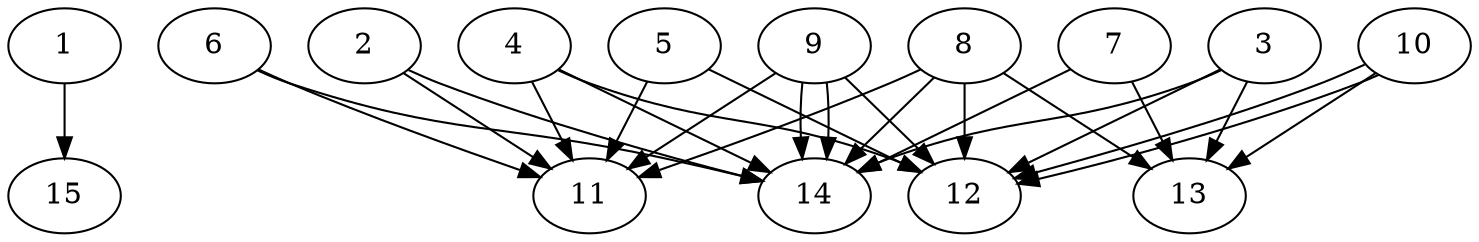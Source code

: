 // DAG automatically generated by daggen at Thu Oct  3 13:59:26 2019
// ./daggen --dot -n 15 --ccr 0.4 --fat 0.9 --regular 0.9 --density 0.9 --mindata 5242880 --maxdata 52428800 
digraph G {
  1 [size="19563520", alpha="0.11", expect_size="7825408"] 
  1 -> 15 [size ="7825408"]
  2 [size="40302080", alpha="0.17", expect_size="16120832"] 
  2 -> 11 [size ="16120832"]
  2 -> 14 [size ="16120832"]
  3 [size="120115200", alpha="0.10", expect_size="48046080"] 
  3 -> 12 [size ="48046080"]
  3 -> 13 [size ="48046080"]
  3 -> 14 [size ="48046080"]
  4 [size="93184000", alpha="0.18", expect_size="37273600"] 
  4 -> 11 [size ="37273600"]
  4 -> 12 [size ="37273600"]
  4 -> 14 [size ="37273600"]
  5 [size="74470400", alpha="0.09", expect_size="29788160"] 
  5 -> 11 [size ="29788160"]
  5 -> 12 [size ="29788160"]
  6 [size="77987840", alpha="0.20", expect_size="31195136"] 
  6 -> 11 [size ="31195136"]
  6 -> 14 [size ="31195136"]
  7 [size="28912640", alpha="0.13", expect_size="11565056"] 
  7 -> 13 [size ="11565056"]
  7 -> 14 [size ="11565056"]
  8 [size="130209280", alpha="0.01", expect_size="52083712"] 
  8 -> 11 [size ="52083712"]
  8 -> 12 [size ="52083712"]
  8 -> 13 [size ="52083712"]
  8 -> 14 [size ="52083712"]
  9 [size="90813440", alpha="0.11", expect_size="36325376"] 
  9 -> 11 [size ="36325376"]
  9 -> 12 [size ="36325376"]
  9 -> 14 [size ="36325376"]
  9 -> 14 [size ="36325376"]
  10 [size="98434560", alpha="0.14", expect_size="39373824"] 
  10 -> 12 [size ="39373824"]
  10 -> 12 [size ="39373824"]
  10 -> 13 [size ="39373824"]
  11 [size="80189440", alpha="0.01", expect_size="32075776"] 
  12 [size="26232320", alpha="0.02", expect_size="10492928"] 
  13 [size="128153600", alpha="0.16", expect_size="51261440"] 
  14 [size="69219840", alpha="0.14", expect_size="27687936"] 
  15 [size="55792640", alpha="0.05", expect_size="22317056"] 
}
